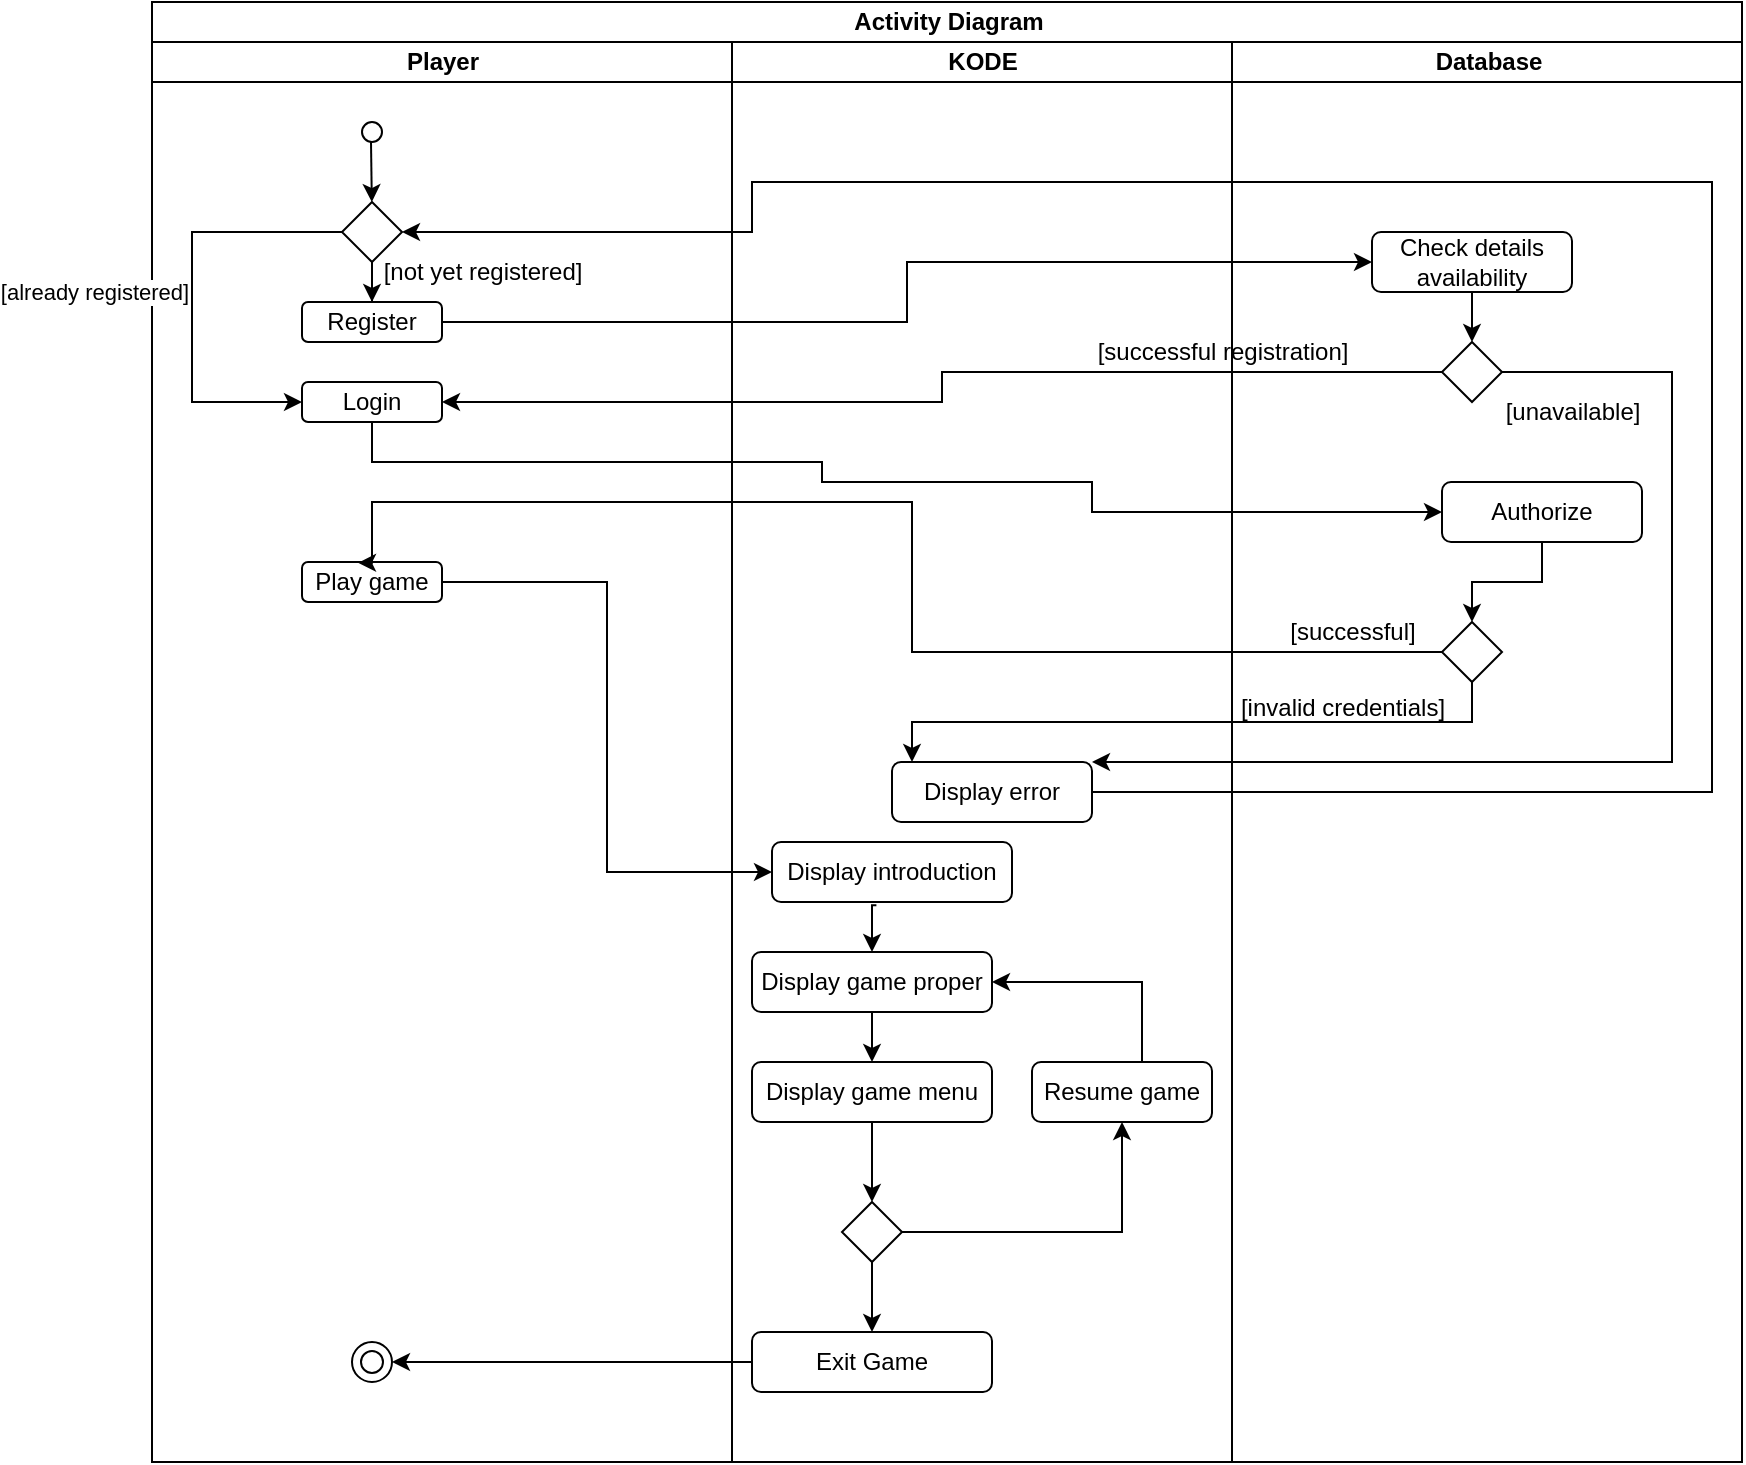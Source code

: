 <mxfile version="22.1.7" type="github">
  <diagram id="prtHgNgQTEPvFCAcTncT" name="Page-1">
    <mxGraphModel dx="1766" dy="770" grid="1" gridSize="10" guides="1" tooltips="1" connect="1" arrows="1" fold="1" page="1" pageScale="1" pageWidth="827" pageHeight="1169" math="0" shadow="0">
      <root>
        <mxCell id="0" />
        <mxCell id="1" parent="0" />
        <mxCell id="u7SajtFIFtGNWAoB0oiT-1" value="Activity Diagram" style="swimlane;childLayout=stackLayout;resizeParent=1;resizeParentMax=0;startSize=20;html=1;" vertex="1" parent="1">
          <mxGeometry x="240" y="80" width="795" height="730" as="geometry" />
        </mxCell>
        <mxCell id="u7SajtFIFtGNWAoB0oiT-2" value="Player" style="swimlane;startSize=20;html=1;" vertex="1" parent="u7SajtFIFtGNWAoB0oiT-1">
          <mxGeometry y="20" width="290" height="710" as="geometry" />
        </mxCell>
        <mxCell id="u7SajtFIFtGNWAoB0oiT-5" value="" style="ellipse;whiteSpace=wrap;html=1;rounded=0;labelBackgroundColor=none;fillColor=#FFFFFF;" vertex="1" parent="u7SajtFIFtGNWAoB0oiT-2">
          <mxGeometry x="105" y="40" width="10" height="10" as="geometry" />
        </mxCell>
        <mxCell id="u7SajtFIFtGNWAoB0oiT-8" value="" style="endArrow=classic;html=1;rounded=0;" edge="1" parent="u7SajtFIFtGNWAoB0oiT-2">
          <mxGeometry width="50" height="50" relative="1" as="geometry">
            <mxPoint x="109.5" y="50" as="sourcePoint" />
            <mxPoint x="109.92" y="80" as="targetPoint" />
          </mxGeometry>
        </mxCell>
        <mxCell id="u7SajtFIFtGNWAoB0oiT-12" value="Register" style="rounded=1;whiteSpace=wrap;html=1;" vertex="1" parent="u7SajtFIFtGNWAoB0oiT-2">
          <mxGeometry x="75" y="130" width="70" height="20" as="geometry" />
        </mxCell>
        <mxCell id="u7SajtFIFtGNWAoB0oiT-7" value="Login" style="rounded=1;whiteSpace=wrap;html=1;" vertex="1" parent="u7SajtFIFtGNWAoB0oiT-2">
          <mxGeometry x="75" y="170" width="70" height="20" as="geometry" />
        </mxCell>
        <mxCell id="u7SajtFIFtGNWAoB0oiT-21" style="edgeStyle=orthogonalEdgeStyle;rounded=0;orthogonalLoop=1;jettySize=auto;html=1;entryX=0.5;entryY=0;entryDx=0;entryDy=0;" edge="1" parent="u7SajtFIFtGNWAoB0oiT-2" source="u7SajtFIFtGNWAoB0oiT-20" target="u7SajtFIFtGNWAoB0oiT-12">
          <mxGeometry relative="1" as="geometry" />
        </mxCell>
        <mxCell id="u7SajtFIFtGNWAoB0oiT-22" style="edgeStyle=orthogonalEdgeStyle;rounded=0;orthogonalLoop=1;jettySize=auto;html=1;entryX=0;entryY=0.5;entryDx=0;entryDy=0;" edge="1" parent="u7SajtFIFtGNWAoB0oiT-2" source="u7SajtFIFtGNWAoB0oiT-20" target="u7SajtFIFtGNWAoB0oiT-7">
          <mxGeometry relative="1" as="geometry">
            <mxPoint x="60" y="180" as="targetPoint" />
            <Array as="points">
              <mxPoint x="20" y="95" />
              <mxPoint x="20" y="180" />
            </Array>
          </mxGeometry>
        </mxCell>
        <mxCell id="u7SajtFIFtGNWAoB0oiT-23" value="[already registered]" style="edgeLabel;html=1;align=center;verticalAlign=middle;resizable=0;points=[];" vertex="1" connectable="0" parent="u7SajtFIFtGNWAoB0oiT-22">
          <mxGeometry x="-0.653" y="-2" relative="1" as="geometry">
            <mxPoint x="-87" y="32" as="offset" />
          </mxGeometry>
        </mxCell>
        <mxCell id="u7SajtFIFtGNWAoB0oiT-20" value="" style="rhombus;whiteSpace=wrap;html=1;" vertex="1" parent="u7SajtFIFtGNWAoB0oiT-2">
          <mxGeometry x="95" y="80" width="30" height="30" as="geometry" />
        </mxCell>
        <mxCell id="u7SajtFIFtGNWAoB0oiT-32" value="Play game" style="rounded=1;whiteSpace=wrap;html=1;" vertex="1" parent="u7SajtFIFtGNWAoB0oiT-2">
          <mxGeometry x="75" y="260" width="70" height="20" as="geometry" />
        </mxCell>
        <mxCell id="u7SajtFIFtGNWAoB0oiT-42" value="" style="verticalLabelPosition=bottom;verticalAlign=top;html=1;shape=mxgraph.basic.donut;dx=4.5;" vertex="1" parent="u7SajtFIFtGNWAoB0oiT-2">
          <mxGeometry x="100" y="650" width="20" height="20" as="geometry" />
        </mxCell>
        <mxCell id="u7SajtFIFtGNWAoB0oiT-24" value="[not yet registered]" style="text;html=1;align=center;verticalAlign=middle;resizable=0;points=[];autosize=1;strokeColor=none;fillColor=none;" vertex="1" parent="u7SajtFIFtGNWAoB0oiT-2">
          <mxGeometry x="105" y="100" width="120" height="30" as="geometry" />
        </mxCell>
        <mxCell id="u7SajtFIFtGNWAoB0oiT-3" value="KODE" style="swimlane;startSize=20;html=1;" vertex="1" parent="u7SajtFIFtGNWAoB0oiT-1">
          <mxGeometry x="290" y="20" width="250" height="710" as="geometry" />
        </mxCell>
        <mxCell id="u7SajtFIFtGNWAoB0oiT-27" value="Display error" style="rounded=1;whiteSpace=wrap;html=1;" vertex="1" parent="u7SajtFIFtGNWAoB0oiT-3">
          <mxGeometry x="80" y="360" width="100" height="30" as="geometry" />
        </mxCell>
        <mxCell id="u7SajtFIFtGNWAoB0oiT-28" value="[successful registration]" style="text;html=1;align=center;verticalAlign=middle;resizable=0;points=[];autosize=1;strokeColor=none;fillColor=none;" vertex="1" parent="u7SajtFIFtGNWAoB0oiT-3">
          <mxGeometry x="170" y="140" width="150" height="30" as="geometry" />
        </mxCell>
        <mxCell id="u7SajtFIFtGNWAoB0oiT-37" style="edgeStyle=orthogonalEdgeStyle;rounded=0;orthogonalLoop=1;jettySize=auto;html=1;entryX=0.5;entryY=0;entryDx=0;entryDy=0;exitX=0.435;exitY=1.053;exitDx=0;exitDy=0;exitPerimeter=0;" edge="1" parent="u7SajtFIFtGNWAoB0oiT-3" source="u7SajtFIFtGNWAoB0oiT-35" target="u7SajtFIFtGNWAoB0oiT-36">
          <mxGeometry relative="1" as="geometry" />
        </mxCell>
        <mxCell id="u7SajtFIFtGNWAoB0oiT-35" value="Display introduction" style="rounded=1;whiteSpace=wrap;html=1;" vertex="1" parent="u7SajtFIFtGNWAoB0oiT-3">
          <mxGeometry x="20" y="400" width="120" height="30" as="geometry" />
        </mxCell>
        <mxCell id="u7SajtFIFtGNWAoB0oiT-36" value="Display game proper" style="rounded=1;whiteSpace=wrap;html=1;" vertex="1" parent="u7SajtFIFtGNWAoB0oiT-3">
          <mxGeometry x="10" y="455" width="120" height="30" as="geometry" />
        </mxCell>
        <mxCell id="u7SajtFIFtGNWAoB0oiT-67" style="edgeStyle=orthogonalEdgeStyle;rounded=0;orthogonalLoop=1;jettySize=auto;html=1;entryX=0.5;entryY=0;entryDx=0;entryDy=0;" edge="1" parent="u7SajtFIFtGNWAoB0oiT-3" source="u7SajtFIFtGNWAoB0oiT-58" target="u7SajtFIFtGNWAoB0oiT-66">
          <mxGeometry relative="1" as="geometry" />
        </mxCell>
        <mxCell id="u7SajtFIFtGNWAoB0oiT-58" value="Display game menu" style="rounded=1;whiteSpace=wrap;html=1;" vertex="1" parent="u7SajtFIFtGNWAoB0oiT-3">
          <mxGeometry x="10" y="510" width="120" height="30" as="geometry" />
        </mxCell>
        <mxCell id="u7SajtFIFtGNWAoB0oiT-39" value="Exit Game" style="rounded=1;whiteSpace=wrap;html=1;" vertex="1" parent="u7SajtFIFtGNWAoB0oiT-3">
          <mxGeometry x="10" y="645" width="120" height="30" as="geometry" />
        </mxCell>
        <mxCell id="u7SajtFIFtGNWAoB0oiT-40" style="edgeStyle=orthogonalEdgeStyle;rounded=0;orthogonalLoop=1;jettySize=auto;html=1;entryX=0.5;entryY=0;entryDx=0;entryDy=0;" edge="1" parent="u7SajtFIFtGNWAoB0oiT-3" source="u7SajtFIFtGNWAoB0oiT-36" target="u7SajtFIFtGNWAoB0oiT-58">
          <mxGeometry relative="1" as="geometry">
            <mxPoint x="80" y="510" as="targetPoint" />
            <Array as="points" />
          </mxGeometry>
        </mxCell>
        <mxCell id="u7SajtFIFtGNWAoB0oiT-65" style="edgeStyle=orthogonalEdgeStyle;rounded=0;orthogonalLoop=1;jettySize=auto;html=1;entryX=1;entryY=0.5;entryDx=0;entryDy=0;" edge="1" parent="u7SajtFIFtGNWAoB0oiT-3" source="u7SajtFIFtGNWAoB0oiT-63" target="u7SajtFIFtGNWAoB0oiT-36">
          <mxGeometry relative="1" as="geometry">
            <mxPoint x="205" y="470" as="targetPoint" />
            <Array as="points">
              <mxPoint x="205" y="470" />
            </Array>
          </mxGeometry>
        </mxCell>
        <mxCell id="u7SajtFIFtGNWAoB0oiT-63" value="Resume game" style="rounded=1;whiteSpace=wrap;html=1;" vertex="1" parent="u7SajtFIFtGNWAoB0oiT-3">
          <mxGeometry x="150" y="510" width="90" height="30" as="geometry" />
        </mxCell>
        <mxCell id="u7SajtFIFtGNWAoB0oiT-68" style="edgeStyle=orthogonalEdgeStyle;rounded=0;orthogonalLoop=1;jettySize=auto;html=1;entryX=0.5;entryY=0;entryDx=0;entryDy=0;" edge="1" parent="u7SajtFIFtGNWAoB0oiT-3" source="u7SajtFIFtGNWAoB0oiT-66" target="u7SajtFIFtGNWAoB0oiT-39">
          <mxGeometry relative="1" as="geometry" />
        </mxCell>
        <mxCell id="u7SajtFIFtGNWAoB0oiT-69" style="edgeStyle=orthogonalEdgeStyle;rounded=0;orthogonalLoop=1;jettySize=auto;html=1;entryX=0.5;entryY=1;entryDx=0;entryDy=0;" edge="1" parent="u7SajtFIFtGNWAoB0oiT-3" source="u7SajtFIFtGNWAoB0oiT-66" target="u7SajtFIFtGNWAoB0oiT-63">
          <mxGeometry relative="1" as="geometry">
            <mxPoint x="200" y="595" as="targetPoint" />
          </mxGeometry>
        </mxCell>
        <mxCell id="u7SajtFIFtGNWAoB0oiT-66" value="" style="rhombus;whiteSpace=wrap;html=1;" vertex="1" parent="u7SajtFIFtGNWAoB0oiT-3">
          <mxGeometry x="55" y="580" width="30" height="30" as="geometry" />
        </mxCell>
        <mxCell id="u7SajtFIFtGNWAoB0oiT-4" value="Database" style="swimlane;startSize=20;html=1;" vertex="1" parent="u7SajtFIFtGNWAoB0oiT-1">
          <mxGeometry x="540" y="20" width="255" height="710" as="geometry" />
        </mxCell>
        <mxCell id="u7SajtFIFtGNWAoB0oiT-13" style="edgeStyle=orthogonalEdgeStyle;rounded=0;orthogonalLoop=1;jettySize=auto;html=1;entryX=0.5;entryY=0;entryDx=0;entryDy=0;" edge="1" parent="u7SajtFIFtGNWAoB0oiT-4" source="u7SajtFIFtGNWAoB0oiT-11" target="u7SajtFIFtGNWAoB0oiT-15">
          <mxGeometry relative="1" as="geometry">
            <mxPoint x="70" y="150" as="targetPoint" />
          </mxGeometry>
        </mxCell>
        <mxCell id="u7SajtFIFtGNWAoB0oiT-11" value="Check details availability" style="rounded=1;whiteSpace=wrap;html=1;" vertex="1" parent="u7SajtFIFtGNWAoB0oiT-4">
          <mxGeometry x="70" y="95" width="100" height="30" as="geometry" />
        </mxCell>
        <mxCell id="u7SajtFIFtGNWAoB0oiT-15" value="" style="rhombus;whiteSpace=wrap;html=1;" vertex="1" parent="u7SajtFIFtGNWAoB0oiT-4">
          <mxGeometry x="105" y="150" width="30" height="30" as="geometry" />
        </mxCell>
        <mxCell id="u7SajtFIFtGNWAoB0oiT-31" value="[unavailable]" style="text;html=1;align=center;verticalAlign=middle;resizable=0;points=[];autosize=1;strokeColor=none;fillColor=none;" vertex="1" parent="u7SajtFIFtGNWAoB0oiT-4">
          <mxGeometry x="125" y="170" width="90" height="30" as="geometry" />
        </mxCell>
        <mxCell id="u7SajtFIFtGNWAoB0oiT-60" style="edgeStyle=orthogonalEdgeStyle;rounded=0;orthogonalLoop=1;jettySize=auto;html=1;entryX=0.5;entryY=0;entryDx=0;entryDy=0;" edge="1" parent="u7SajtFIFtGNWAoB0oiT-4" source="u7SajtFIFtGNWAoB0oiT-48" target="u7SajtFIFtGNWAoB0oiT-50">
          <mxGeometry relative="1" as="geometry" />
        </mxCell>
        <mxCell id="u7SajtFIFtGNWAoB0oiT-48" value="Authorize" style="rounded=1;whiteSpace=wrap;html=1;" vertex="1" parent="u7SajtFIFtGNWAoB0oiT-4">
          <mxGeometry x="105" y="220" width="100" height="30" as="geometry" />
        </mxCell>
        <mxCell id="u7SajtFIFtGNWAoB0oiT-50" value="" style="rhombus;whiteSpace=wrap;html=1;" vertex="1" parent="u7SajtFIFtGNWAoB0oiT-4">
          <mxGeometry x="105" y="290" width="30" height="30" as="geometry" />
        </mxCell>
        <mxCell id="u7SajtFIFtGNWAoB0oiT-55" value="[invalid credentials]" style="text;html=1;align=center;verticalAlign=middle;resizable=0;points=[];autosize=1;strokeColor=none;fillColor=none;" vertex="1" parent="u7SajtFIFtGNWAoB0oiT-4">
          <mxGeometry x="-10" y="318" width="130" height="30" as="geometry" />
        </mxCell>
        <mxCell id="u7SajtFIFtGNWAoB0oiT-54" value="[successful]" style="text;html=1;align=center;verticalAlign=middle;resizable=0;points=[];autosize=1;strokeColor=none;fillColor=none;" vertex="1" parent="u7SajtFIFtGNWAoB0oiT-4">
          <mxGeometry x="15" y="280" width="90" height="30" as="geometry" />
        </mxCell>
        <mxCell id="u7SajtFIFtGNWAoB0oiT-16" style="edgeStyle=orthogonalEdgeStyle;rounded=0;orthogonalLoop=1;jettySize=auto;html=1;entryX=1;entryY=0.5;entryDx=0;entryDy=0;" edge="1" parent="u7SajtFIFtGNWAoB0oiT-1" source="u7SajtFIFtGNWAoB0oiT-15" target="u7SajtFIFtGNWAoB0oiT-7">
          <mxGeometry relative="1" as="geometry">
            <mxPoint x="100" y="200" as="targetPoint" />
          </mxGeometry>
        </mxCell>
        <mxCell id="u7SajtFIFtGNWAoB0oiT-25" style="edgeStyle=orthogonalEdgeStyle;rounded=0;orthogonalLoop=1;jettySize=auto;html=1;entryX=0;entryY=0.5;entryDx=0;entryDy=0;" edge="1" parent="u7SajtFIFtGNWAoB0oiT-1" source="u7SajtFIFtGNWAoB0oiT-12" target="u7SajtFIFtGNWAoB0oiT-11">
          <mxGeometry relative="1" as="geometry">
            <mxPoint x="210" y="130" as="targetPoint" />
          </mxGeometry>
        </mxCell>
        <mxCell id="u7SajtFIFtGNWAoB0oiT-26" style="edgeStyle=orthogonalEdgeStyle;rounded=0;orthogonalLoop=1;jettySize=auto;html=1;exitX=1;exitY=0.5;exitDx=0;exitDy=0;" edge="1" parent="u7SajtFIFtGNWAoB0oiT-1" source="u7SajtFIFtGNWAoB0oiT-15" target="u7SajtFIFtGNWAoB0oiT-27">
          <mxGeometry relative="1" as="geometry">
            <mxPoint x="330" y="230" as="targetPoint" />
            <mxPoint x="570" y="185" as="sourcePoint" />
            <Array as="points">
              <mxPoint x="760" y="185" />
              <mxPoint x="760" y="380" />
            </Array>
          </mxGeometry>
        </mxCell>
        <mxCell id="u7SajtFIFtGNWAoB0oiT-34" style="edgeStyle=orthogonalEdgeStyle;rounded=0;orthogonalLoop=1;jettySize=auto;html=1;entryX=0;entryY=0.5;entryDx=0;entryDy=0;" edge="1" parent="u7SajtFIFtGNWAoB0oiT-1" source="u7SajtFIFtGNWAoB0oiT-32" target="u7SajtFIFtGNWAoB0oiT-35">
          <mxGeometry relative="1" as="geometry">
            <mxPoint x="240" y="290" as="targetPoint" />
          </mxGeometry>
        </mxCell>
        <mxCell id="u7SajtFIFtGNWAoB0oiT-45" style="edgeStyle=orthogonalEdgeStyle;rounded=0;orthogonalLoop=1;jettySize=auto;html=1;entryX=1;entryY=0.5;entryDx=0;entryDy=0;exitX=1;exitY=0.5;exitDx=0;exitDy=0;" edge="1" parent="u7SajtFIFtGNWAoB0oiT-1" source="u7SajtFIFtGNWAoB0oiT-27" target="u7SajtFIFtGNWAoB0oiT-20">
          <mxGeometry relative="1" as="geometry">
            <mxPoint x="479.5" y="255" as="sourcePoint" />
            <mxPoint x="150" y="150" as="targetPoint" />
            <Array as="points">
              <mxPoint x="780" y="395" />
              <mxPoint x="780" y="90" />
              <mxPoint x="300" y="90" />
              <mxPoint x="300" y="115" />
            </Array>
          </mxGeometry>
        </mxCell>
        <mxCell id="u7SajtFIFtGNWAoB0oiT-52" style="edgeStyle=orthogonalEdgeStyle;rounded=0;orthogonalLoop=1;jettySize=auto;html=1;exitX=0.5;exitY=1;exitDx=0;exitDy=0;" edge="1" parent="u7SajtFIFtGNWAoB0oiT-1" source="u7SajtFIFtGNWAoB0oiT-50" target="u7SajtFIFtGNWAoB0oiT-27">
          <mxGeometry relative="1" as="geometry">
            <Array as="points">
              <mxPoint x="660" y="360" />
              <mxPoint x="380" y="360" />
            </Array>
          </mxGeometry>
        </mxCell>
        <mxCell id="u7SajtFIFtGNWAoB0oiT-53" style="edgeStyle=orthogonalEdgeStyle;rounded=0;orthogonalLoop=1;jettySize=auto;html=1;entryX=0.4;entryY=0.02;entryDx=0;entryDy=0;entryPerimeter=0;exitX=0;exitY=0.5;exitDx=0;exitDy=0;" edge="1" parent="u7SajtFIFtGNWAoB0oiT-1" source="u7SajtFIFtGNWAoB0oiT-50" target="u7SajtFIFtGNWAoB0oiT-32">
          <mxGeometry relative="1" as="geometry">
            <Array as="points">
              <mxPoint x="380" y="325" />
              <mxPoint x="380" y="250" />
              <mxPoint x="110" y="250" />
              <mxPoint x="110" y="280" />
            </Array>
          </mxGeometry>
        </mxCell>
        <mxCell id="u7SajtFIFtGNWAoB0oiT-56" style="edgeStyle=orthogonalEdgeStyle;rounded=0;orthogonalLoop=1;jettySize=auto;html=1;entryX=0;entryY=0.5;entryDx=0;entryDy=0;" edge="1" parent="u7SajtFIFtGNWAoB0oiT-1" source="u7SajtFIFtGNWAoB0oiT-7" target="u7SajtFIFtGNWAoB0oiT-48">
          <mxGeometry relative="1" as="geometry">
            <Array as="points">
              <mxPoint x="110" y="230" />
              <mxPoint x="335" y="230" />
              <mxPoint x="335" y="240" />
              <mxPoint x="470" y="240" />
              <mxPoint x="470" y="255" />
            </Array>
          </mxGeometry>
        </mxCell>
        <mxCell id="u7SajtFIFtGNWAoB0oiT-43" style="edgeStyle=orthogonalEdgeStyle;rounded=0;orthogonalLoop=1;jettySize=auto;html=1;" edge="1" parent="u7SajtFIFtGNWAoB0oiT-1" source="u7SajtFIFtGNWAoB0oiT-39" target="u7SajtFIFtGNWAoB0oiT-42">
          <mxGeometry relative="1" as="geometry" />
        </mxCell>
      </root>
    </mxGraphModel>
  </diagram>
</mxfile>
